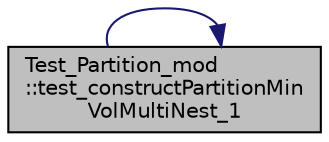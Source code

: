 digraph "Test_Partition_mod::test_constructPartitionMinVolMultiNest_1"
{
 // LATEX_PDF_SIZE
  edge [fontname="Helvetica",fontsize="10",labelfontname="Helvetica",labelfontsize="10"];
  node [fontname="Helvetica",fontsize="10",shape=record];
  rankdir="LR";
  Node1 [label="Test_Partition_mod\l::test_constructPartitionMin\lVolMultiNest_1",height=0.2,width=0.4,color="black", fillcolor="grey75", style="filled", fontcolor="black",tooltip="test constructPartitionMinVol() by passing a fixed initial set of cluster centers to the Partition co..."];
  Node1 -> Node1 [color="midnightblue",fontsize="10",style="solid",fontname="Helvetica"];
}
